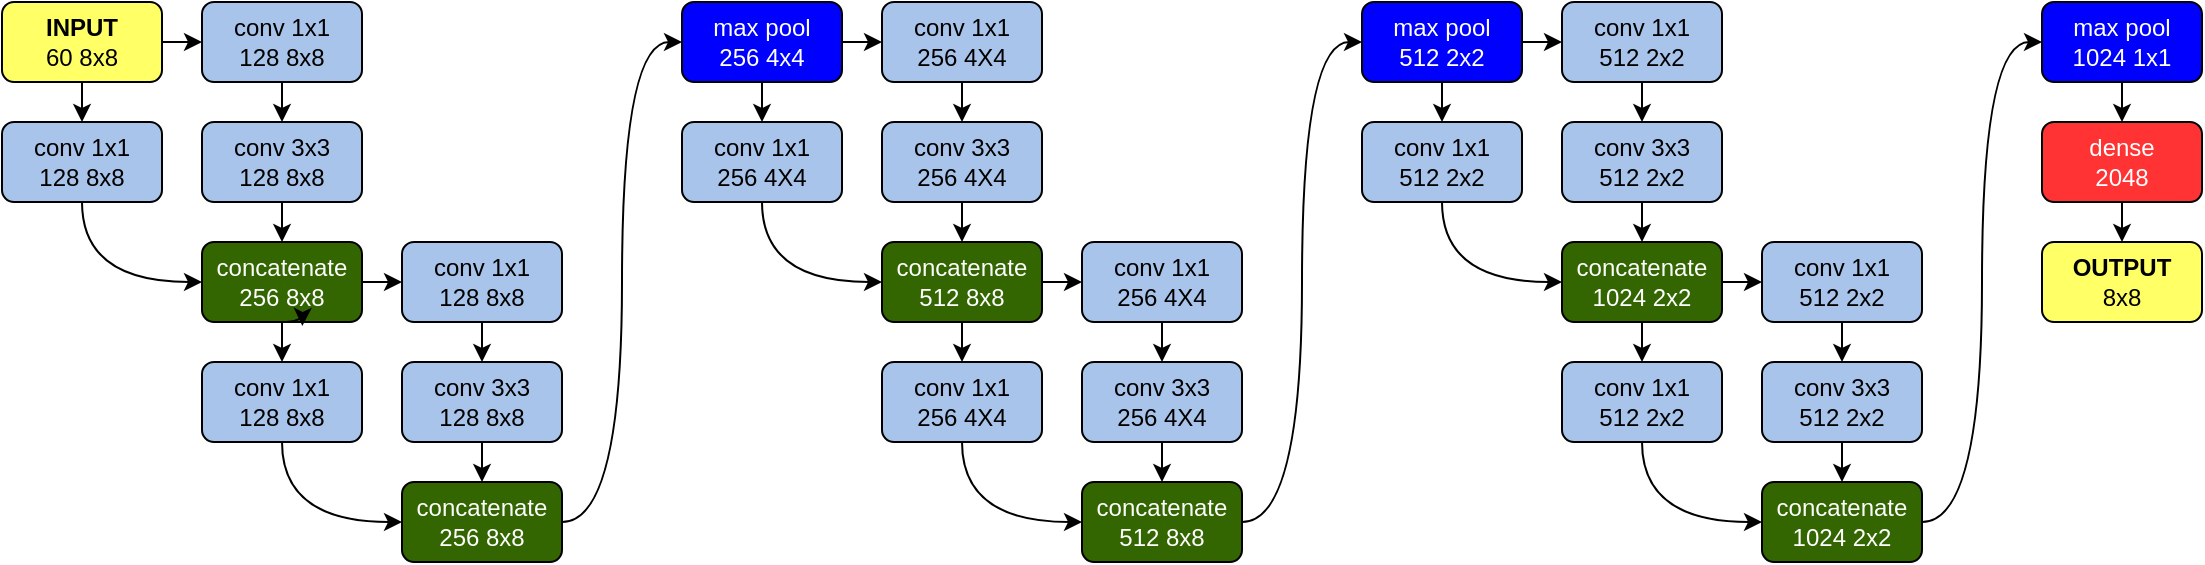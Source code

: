 <mxfile version="11.1.4" type="device"><diagram id="ZgZb5YF6nn-3y-7UgReC" name="Page-1"><mxGraphModel dx="3247" dy="1269" grid="1" gridSize="10" guides="1" tooltips="1" connect="1" arrows="1" fold="1" page="1" pageScale="1" pageWidth="1100" pageHeight="1700" math="0" shadow="0"><root><mxCell id="0"/><mxCell id="1" parent="0"/><mxCell id="w4yXM4fe6v9luzTCjiSe-377" style="edgeStyle=orthogonalEdgeStyle;curved=1;rounded=0;orthogonalLoop=1;jettySize=auto;html=1;exitX=1;exitY=0.5;exitDx=0;exitDy=0;entryX=0;entryY=0.5;entryDx=0;entryDy=0;" edge="1" parent="1" source="w4yXM4fe6v9luzTCjiSe-357" target="w4yXM4fe6v9luzTCjiSe-358"><mxGeometry relative="1" as="geometry"/></mxCell><mxCell id="w4yXM4fe6v9luzTCjiSe-378" style="edgeStyle=orthogonalEdgeStyle;curved=1;rounded=0;orthogonalLoop=1;jettySize=auto;html=1;exitX=0.5;exitY=1;exitDx=0;exitDy=0;entryX=0.5;entryY=0;entryDx=0;entryDy=0;" edge="1" parent="1" source="w4yXM4fe6v9luzTCjiSe-357" target="w4yXM4fe6v9luzTCjiSe-363"><mxGeometry relative="1" as="geometry"/></mxCell><mxCell id="w4yXM4fe6v9luzTCjiSe-357" value="&lt;b&gt;INPUT&lt;/b&gt;&lt;br&gt;60 8x8" style="rounded=1;whiteSpace=wrap;html=1;fillColor=#FFFF66;" vertex="1" parent="1"><mxGeometry x="-240" y="880" width="80" height="40" as="geometry"/></mxCell><mxCell id="w4yXM4fe6v9luzTCjiSe-420" style="edgeStyle=orthogonalEdgeStyle;curved=1;rounded=0;orthogonalLoop=1;jettySize=auto;html=1;exitX=0.5;exitY=1;exitDx=0;exitDy=0;entryX=0.5;entryY=0;entryDx=0;entryDy=0;" edge="1" parent="1" source="w4yXM4fe6v9luzTCjiSe-358" target="w4yXM4fe6v9luzTCjiSe-361"><mxGeometry relative="1" as="geometry"/></mxCell><mxCell id="w4yXM4fe6v9luzTCjiSe-358" value="conv 1x1&lt;br&gt;128 8x8" style="rounded=1;whiteSpace=wrap;html=1;fillColor=#A9C4EB;" vertex="1" parent="1"><mxGeometry x="-140" y="880" width="80" height="40" as="geometry"/></mxCell><mxCell id="w4yXM4fe6v9luzTCjiSe-388" style="edgeStyle=orthogonalEdgeStyle;curved=1;rounded=0;orthogonalLoop=1;jettySize=auto;html=1;exitX=0.5;exitY=1;exitDx=0;exitDy=0;entryX=0;entryY=0.5;entryDx=0;entryDy=0;" edge="1" parent="1" source="w4yXM4fe6v9luzTCjiSe-359" target="w4yXM4fe6v9luzTCjiSe-365"><mxGeometry relative="1" as="geometry"/></mxCell><mxCell id="w4yXM4fe6v9luzTCjiSe-359" value="conv 1x1&lt;br&gt;128 8x8" style="rounded=1;whiteSpace=wrap;html=1;fillColor=#A9C4EB;" vertex="1" parent="1"><mxGeometry x="-140" y="1060" width="80" height="40" as="geometry"/></mxCell><mxCell id="w4yXM4fe6v9luzTCjiSe-380" style="edgeStyle=orthogonalEdgeStyle;curved=1;rounded=0;orthogonalLoop=1;jettySize=auto;html=1;exitX=0.5;exitY=1;exitDx=0;exitDy=0;entryX=0.5;entryY=0;entryDx=0;entryDy=0;" edge="1" parent="1" source="w4yXM4fe6v9luzTCjiSe-361" target="w4yXM4fe6v9luzTCjiSe-362"><mxGeometry relative="1" as="geometry"/></mxCell><mxCell id="w4yXM4fe6v9luzTCjiSe-361" value="conv 3x3&lt;br&gt;128 8x8" style="rounded=1;whiteSpace=wrap;html=1;fillColor=#A9C4EB;" vertex="1" parent="1"><mxGeometry x="-140" y="940" width="80" height="40" as="geometry"/></mxCell><mxCell id="w4yXM4fe6v9luzTCjiSe-382" style="edgeStyle=orthogonalEdgeStyle;curved=1;rounded=0;orthogonalLoop=1;jettySize=auto;html=1;exitX=1;exitY=0.5;exitDx=0;exitDy=0;entryX=0;entryY=0.5;entryDx=0;entryDy=0;" edge="1" parent="1" source="w4yXM4fe6v9luzTCjiSe-362" target="w4yXM4fe6v9luzTCjiSe-364"><mxGeometry relative="1" as="geometry"/></mxCell><mxCell id="w4yXM4fe6v9luzTCjiSe-419" style="edgeStyle=orthogonalEdgeStyle;curved=1;rounded=0;orthogonalLoop=1;jettySize=auto;html=1;exitX=0.5;exitY=1;exitDx=0;exitDy=0;entryX=0.5;entryY=0;entryDx=0;entryDy=0;" edge="1" parent="1" source="w4yXM4fe6v9luzTCjiSe-362" target="w4yXM4fe6v9luzTCjiSe-359"><mxGeometry relative="1" as="geometry"/></mxCell><mxCell id="w4yXM4fe6v9luzTCjiSe-362" value="concatenate&lt;br&gt;256 8x8" style="rounded=1;whiteSpace=wrap;html=1;fillColor=#336600;fontColor=#FFFFFF;" vertex="1" parent="1"><mxGeometry x="-140" y="1000" width="80" height="40" as="geometry"/></mxCell><mxCell id="w4yXM4fe6v9luzTCjiSe-381" style="edgeStyle=orthogonalEdgeStyle;curved=1;rounded=0;orthogonalLoop=1;jettySize=auto;html=1;exitX=0.5;exitY=1;exitDx=0;exitDy=0;entryX=0;entryY=0.5;entryDx=0;entryDy=0;" edge="1" parent="1" source="w4yXM4fe6v9luzTCjiSe-363" target="w4yXM4fe6v9luzTCjiSe-362"><mxGeometry relative="1" as="geometry"/></mxCell><mxCell id="w4yXM4fe6v9luzTCjiSe-363" value="conv 1x1&lt;br&gt;128 8x8" style="rounded=1;whiteSpace=wrap;html=1;fillColor=#A9C4EB;" vertex="1" parent="1"><mxGeometry x="-240" y="940" width="80" height="40" as="geometry"/></mxCell><mxCell id="w4yXM4fe6v9luzTCjiSe-422" style="edgeStyle=orthogonalEdgeStyle;curved=1;rounded=0;orthogonalLoop=1;jettySize=auto;html=1;exitX=0.5;exitY=1;exitDx=0;exitDy=0;entryX=0.5;entryY=0;entryDx=0;entryDy=0;" edge="1" parent="1" source="w4yXM4fe6v9luzTCjiSe-364"><mxGeometry relative="1" as="geometry"><mxPoint y="1060" as="targetPoint"/></mxGeometry></mxCell><mxCell id="w4yXM4fe6v9luzTCjiSe-364" value="conv 1x1&lt;br&gt;128 8x8" style="rounded=1;whiteSpace=wrap;html=1;fillColor=#A9C4EB;" vertex="1" parent="1"><mxGeometry x="-40" y="1000" width="80" height="40" as="geometry"/></mxCell><mxCell id="w4yXM4fe6v9luzTCjiSe-390" style="edgeStyle=orthogonalEdgeStyle;curved=1;rounded=0;orthogonalLoop=1;jettySize=auto;html=1;exitX=1;exitY=0.5;exitDx=0;exitDy=0;entryX=0;entryY=0.5;entryDx=0;entryDy=0;" edge="1" parent="1" source="w4yXM4fe6v9luzTCjiSe-365" target="w4yXM4fe6v9luzTCjiSe-376"><mxGeometry relative="1" as="geometry"/></mxCell><mxCell id="w4yXM4fe6v9luzTCjiSe-365" value="concatenate&lt;br&gt;256 8x8" style="rounded=1;whiteSpace=wrap;html=1;fillColor=#336600;fontColor=#FFFFFF;" vertex="1" parent="1"><mxGeometry x="-40" y="1120" width="80" height="40" as="geometry"/></mxCell><mxCell id="w4yXM4fe6v9luzTCjiSe-389" style="edgeStyle=orthogonalEdgeStyle;curved=1;rounded=0;orthogonalLoop=1;jettySize=auto;html=1;exitX=0.5;exitY=1;exitDx=0;exitDy=0;entryX=0.5;entryY=0;entryDx=0;entryDy=0;" edge="1" parent="1" target="w4yXM4fe6v9luzTCjiSe-365"><mxGeometry relative="1" as="geometry"><mxPoint y="1100" as="sourcePoint"/></mxGeometry></mxCell><mxCell id="w4yXM4fe6v9luzTCjiSe-402" style="edgeStyle=orthogonalEdgeStyle;curved=1;rounded=0;orthogonalLoop=1;jettySize=auto;html=1;exitX=1;exitY=0.5;exitDx=0;exitDy=0;entryX=0;entryY=0.5;entryDx=0;entryDy=0;" edge="1" parent="1" source="w4yXM4fe6v9luzTCjiSe-376" target="w4yXM4fe6v9luzTCjiSe-391"><mxGeometry relative="1" as="geometry"/></mxCell><mxCell id="w4yXM4fe6v9luzTCjiSe-403" style="edgeStyle=orthogonalEdgeStyle;curved=1;rounded=0;orthogonalLoop=1;jettySize=auto;html=1;exitX=0.5;exitY=1;exitDx=0;exitDy=0;entryX=0.5;entryY=0;entryDx=0;entryDy=0;" edge="1" parent="1" source="w4yXM4fe6v9luzTCjiSe-376" target="w4yXM4fe6v9luzTCjiSe-392"><mxGeometry relative="1" as="geometry"/></mxCell><mxCell id="w4yXM4fe6v9luzTCjiSe-376" value="max pool&lt;br&gt;256 4x4" style="rounded=1;whiteSpace=wrap;html=1;fillColor=#0000FF;fontColor=#FFFFFF;" vertex="1" parent="1"><mxGeometry x="100" y="880" width="80" height="40" as="geometry"/></mxCell><mxCell id="w4yXM4fe6v9luzTCjiSe-404" style="edgeStyle=orthogonalEdgeStyle;curved=1;rounded=0;orthogonalLoop=1;jettySize=auto;html=1;exitX=0.5;exitY=1;exitDx=0;exitDy=0;entryX=0.5;entryY=0;entryDx=0;entryDy=0;" edge="1" parent="1" source="w4yXM4fe6v9luzTCjiSe-391" target="w4yXM4fe6v9luzTCjiSe-393"><mxGeometry relative="1" as="geometry"/></mxCell><mxCell id="w4yXM4fe6v9luzTCjiSe-391" value="conv 1x1&lt;br&gt;256 4X4" style="rounded=1;whiteSpace=wrap;html=1;fillColor=#A9C4EB;" vertex="1" parent="1"><mxGeometry x="200" y="880" width="80" height="40" as="geometry"/></mxCell><mxCell id="w4yXM4fe6v9luzTCjiSe-424" style="edgeStyle=orthogonalEdgeStyle;curved=1;rounded=0;orthogonalLoop=1;jettySize=auto;html=1;exitX=0.5;exitY=1;exitDx=0;exitDy=0;entryX=0;entryY=0.5;entryDx=0;entryDy=0;" edge="1" parent="1" source="w4yXM4fe6v9luzTCjiSe-392" target="w4yXM4fe6v9luzTCjiSe-394"><mxGeometry relative="1" as="geometry"/></mxCell><mxCell id="w4yXM4fe6v9luzTCjiSe-392" value="conv 1x1&lt;br&gt;256 4X4" style="rounded=1;whiteSpace=wrap;html=1;fillColor=#A9C4EB;" vertex="1" parent="1"><mxGeometry x="100" y="940" width="80" height="40" as="geometry"/></mxCell><mxCell id="w4yXM4fe6v9luzTCjiSe-425" style="edgeStyle=orthogonalEdgeStyle;curved=1;rounded=0;orthogonalLoop=1;jettySize=auto;html=1;exitX=0.5;exitY=1;exitDx=0;exitDy=0;entryX=0.5;entryY=0;entryDx=0;entryDy=0;" edge="1" parent="1" source="w4yXM4fe6v9luzTCjiSe-393" target="w4yXM4fe6v9luzTCjiSe-394"><mxGeometry relative="1" as="geometry"/></mxCell><mxCell id="w4yXM4fe6v9luzTCjiSe-393" value="conv 3x3&lt;br&gt;256 4X4" style="rounded=1;whiteSpace=wrap;html=1;fillColor=#A9C4EB;" vertex="1" parent="1"><mxGeometry x="200" y="940" width="80" height="40" as="geometry"/></mxCell><mxCell id="w4yXM4fe6v9luzTCjiSe-407" style="edgeStyle=none;rounded=0;orthogonalLoop=1;jettySize=auto;html=1;exitX=1;exitY=0.5;exitDx=0;exitDy=0;entryX=0;entryY=0.5;entryDx=0;entryDy=0;" edge="1" parent="1" source="w4yXM4fe6v9luzTCjiSe-394" target="w4yXM4fe6v9luzTCjiSe-395"><mxGeometry relative="1" as="geometry"/></mxCell><mxCell id="w4yXM4fe6v9luzTCjiSe-408" style="edgeStyle=none;rounded=0;orthogonalLoop=1;jettySize=auto;html=1;exitX=0.5;exitY=1;exitDx=0;exitDy=0;entryX=0.5;entryY=0;entryDx=0;entryDy=0;" edge="1" parent="1" source="w4yXM4fe6v9luzTCjiSe-394" target="w4yXM4fe6v9luzTCjiSe-396"><mxGeometry relative="1" as="geometry"/></mxCell><mxCell id="w4yXM4fe6v9luzTCjiSe-394" value="concatenate&lt;br&gt;512 8x8" style="rounded=1;whiteSpace=wrap;html=1;fillColor=#336600;fontColor=#FFFFFF;" vertex="1" parent="1"><mxGeometry x="200" y="1000" width="80" height="40" as="geometry"/></mxCell><mxCell id="w4yXM4fe6v9luzTCjiSe-426" style="edgeStyle=orthogonalEdgeStyle;curved=1;rounded=0;orthogonalLoop=1;jettySize=auto;html=1;exitX=0.5;exitY=1;exitDx=0;exitDy=0;entryX=0.5;entryY=0;entryDx=0;entryDy=0;" edge="1" parent="1" source="w4yXM4fe6v9luzTCjiSe-395" target="w4yXM4fe6v9luzTCjiSe-397"><mxGeometry relative="1" as="geometry"/></mxCell><mxCell id="w4yXM4fe6v9luzTCjiSe-395" value="conv 1x1&lt;br&gt;256 4X4" style="rounded=1;whiteSpace=wrap;html=1;fillColor=#A9C4EB;" vertex="1" parent="1"><mxGeometry x="300" y="1000" width="80" height="40" as="geometry"/></mxCell><mxCell id="w4yXM4fe6v9luzTCjiSe-416" style="edgeStyle=orthogonalEdgeStyle;curved=1;rounded=0;orthogonalLoop=1;jettySize=auto;html=1;exitX=0.5;exitY=1;exitDx=0;exitDy=0;entryX=0;entryY=0.5;entryDx=0;entryDy=0;" edge="1" parent="1" source="w4yXM4fe6v9luzTCjiSe-396" target="w4yXM4fe6v9luzTCjiSe-398"><mxGeometry relative="1" as="geometry"/></mxCell><mxCell id="w4yXM4fe6v9luzTCjiSe-396" value="conv 1x1&lt;br&gt;256 4X4" style="rounded=1;whiteSpace=wrap;html=1;fillColor=#A9C4EB;" vertex="1" parent="1"><mxGeometry x="200" y="1060" width="80" height="40" as="geometry"/></mxCell><mxCell id="w4yXM4fe6v9luzTCjiSe-417" style="edgeStyle=orthogonalEdgeStyle;curved=1;rounded=0;orthogonalLoop=1;jettySize=auto;html=1;exitX=0.5;exitY=1;exitDx=0;exitDy=0;entryX=0.5;entryY=0;entryDx=0;entryDy=0;" edge="1" parent="1" source="w4yXM4fe6v9luzTCjiSe-397" target="w4yXM4fe6v9luzTCjiSe-398"><mxGeometry relative="1" as="geometry"/></mxCell><mxCell id="w4yXM4fe6v9luzTCjiSe-397" value="conv 3x3&lt;br&gt;256 4X4" style="rounded=1;whiteSpace=wrap;html=1;fillColor=#A9C4EB;" vertex="1" parent="1"><mxGeometry x="300" y="1060" width="80" height="40" as="geometry"/></mxCell><mxCell id="w4yXM4fe6v9luzTCjiSe-415" style="edgeStyle=orthogonalEdgeStyle;curved=1;rounded=0;orthogonalLoop=1;jettySize=auto;html=1;exitX=1;exitY=0.5;exitDx=0;exitDy=0;entryX=0;entryY=0.5;entryDx=0;entryDy=0;" edge="1" parent="1" source="w4yXM4fe6v9luzTCjiSe-398" target="w4yXM4fe6v9luzTCjiSe-410"><mxGeometry relative="1" as="geometry"/></mxCell><mxCell id="w4yXM4fe6v9luzTCjiSe-398" value="concatenate&lt;br&gt;512 8x8" style="rounded=1;whiteSpace=wrap;html=1;fillColor=#336600;fontColor=#FFFFFF;" vertex="1" parent="1"><mxGeometry x="300" y="1120" width="80" height="40" as="geometry"/></mxCell><mxCell id="w4yXM4fe6v9luzTCjiSe-442" style="edgeStyle=orthogonalEdgeStyle;curved=1;rounded=0;orthogonalLoop=1;jettySize=auto;html=1;exitX=0.5;exitY=1;exitDx=0;exitDy=0;entryX=0.5;entryY=0;entryDx=0;entryDy=0;" edge="1" parent="1" source="w4yXM4fe6v9luzTCjiSe-410" target="w4yXM4fe6v9luzTCjiSe-428"><mxGeometry relative="1" as="geometry"/></mxCell><mxCell id="w4yXM4fe6v9luzTCjiSe-443" style="edgeStyle=orthogonalEdgeStyle;curved=1;rounded=0;orthogonalLoop=1;jettySize=auto;html=1;exitX=1;exitY=0.5;exitDx=0;exitDy=0;entryX=0;entryY=0.5;entryDx=0;entryDy=0;" edge="1" parent="1" source="w4yXM4fe6v9luzTCjiSe-410" target="w4yXM4fe6v9luzTCjiSe-429"><mxGeometry relative="1" as="geometry"/></mxCell><mxCell id="w4yXM4fe6v9luzTCjiSe-410" value="max pool&lt;br&gt;512 2x2" style="rounded=1;whiteSpace=wrap;html=1;fillColor=#0000FF;fontColor=#FFFFFF;" vertex="1" parent="1"><mxGeometry x="440" y="880" width="80" height="40" as="geometry"/></mxCell><mxCell id="w4yXM4fe6v9luzTCjiSe-446" style="edgeStyle=orthogonalEdgeStyle;curved=1;rounded=0;orthogonalLoop=1;jettySize=auto;html=1;exitX=0.5;exitY=1;exitDx=0;exitDy=0;entryX=0.5;entryY=0;entryDx=0;entryDy=0;" edge="1" parent="1" source="w4yXM4fe6v9luzTCjiSe-427" target="w4yXM4fe6v9luzTCjiSe-431"><mxGeometry relative="1" as="geometry"/></mxCell><mxCell id="w4yXM4fe6v9luzTCjiSe-427" value="conv 3x3&lt;br&gt;512 2x2" style="rounded=1;whiteSpace=wrap;html=1;fillColor=#A9C4EB;" vertex="1" parent="1"><mxGeometry x="540" y="940" width="80" height="40" as="geometry"/></mxCell><mxCell id="w4yXM4fe6v9luzTCjiSe-444" style="edgeStyle=orthogonalEdgeStyle;curved=1;rounded=0;orthogonalLoop=1;jettySize=auto;html=1;exitX=0.5;exitY=1;exitDx=0;exitDy=0;entryX=0;entryY=0.5;entryDx=0;entryDy=0;" edge="1" parent="1" source="w4yXM4fe6v9luzTCjiSe-428" target="w4yXM4fe6v9luzTCjiSe-431"><mxGeometry relative="1" as="geometry"/></mxCell><mxCell id="w4yXM4fe6v9luzTCjiSe-428" value="conv 1x1&lt;br&gt;512 2x2" style="rounded=1;whiteSpace=wrap;html=1;fillColor=#A9C4EB;" vertex="1" parent="1"><mxGeometry x="440" y="940" width="80" height="40" as="geometry"/></mxCell><mxCell id="w4yXM4fe6v9luzTCjiSe-445" style="edgeStyle=orthogonalEdgeStyle;curved=1;rounded=0;orthogonalLoop=1;jettySize=auto;html=1;exitX=0.5;exitY=1;exitDx=0;exitDy=0;entryX=0.5;entryY=0;entryDx=0;entryDy=0;" edge="1" parent="1" source="w4yXM4fe6v9luzTCjiSe-429" target="w4yXM4fe6v9luzTCjiSe-427"><mxGeometry relative="1" as="geometry"/></mxCell><mxCell id="w4yXM4fe6v9luzTCjiSe-429" value="conv 1x1&lt;br&gt;512 2x2" style="rounded=1;whiteSpace=wrap;html=1;fillColor=#A9C4EB;" vertex="1" parent="1"><mxGeometry x="540" y="880" width="80" height="40" as="geometry"/></mxCell><mxCell id="w4yXM4fe6v9luzTCjiSe-450" style="edgeStyle=orthogonalEdgeStyle;curved=1;rounded=0;orthogonalLoop=1;jettySize=auto;html=1;exitX=0.5;exitY=1;exitDx=0;exitDy=0;entryX=0.5;entryY=0;entryDx=0;entryDy=0;" edge="1" parent="1" source="w4yXM4fe6v9luzTCjiSe-430" target="w4yXM4fe6v9luzTCjiSe-433"><mxGeometry relative="1" as="geometry"/></mxCell><mxCell id="w4yXM4fe6v9luzTCjiSe-430" value="conv 1x1&lt;br&gt;512 2x2" style="rounded=1;whiteSpace=wrap;html=1;fillColor=#A9C4EB;" vertex="1" parent="1"><mxGeometry x="640" y="1000" width="80" height="40" as="geometry"/></mxCell><mxCell id="w4yXM4fe6v9luzTCjiSe-447" style="edgeStyle=orthogonalEdgeStyle;curved=1;rounded=0;orthogonalLoop=1;jettySize=auto;html=1;exitX=1;exitY=0.5;exitDx=0;exitDy=0;entryX=0;entryY=0.5;entryDx=0;entryDy=0;" edge="1" parent="1" source="w4yXM4fe6v9luzTCjiSe-431" target="w4yXM4fe6v9luzTCjiSe-430"><mxGeometry relative="1" as="geometry"/></mxCell><mxCell id="w4yXM4fe6v9luzTCjiSe-448" style="edgeStyle=orthogonalEdgeStyle;curved=1;rounded=0;orthogonalLoop=1;jettySize=auto;html=1;exitX=0.5;exitY=1;exitDx=0;exitDy=0;entryX=0.5;entryY=0;entryDx=0;entryDy=0;" edge="1" parent="1" source="w4yXM4fe6v9luzTCjiSe-431" target="w4yXM4fe6v9luzTCjiSe-432"><mxGeometry relative="1" as="geometry"/></mxCell><mxCell id="w4yXM4fe6v9luzTCjiSe-431" value="concatenate&lt;br&gt;1024 2x2" style="rounded=1;whiteSpace=wrap;html=1;fillColor=#336600;fontColor=#FFFFFF;" vertex="1" parent="1"><mxGeometry x="540" y="1000" width="80" height="40" as="geometry"/></mxCell><mxCell id="w4yXM4fe6v9luzTCjiSe-449" style="edgeStyle=orthogonalEdgeStyle;curved=1;rounded=0;orthogonalLoop=1;jettySize=auto;html=1;exitX=0.5;exitY=1;exitDx=0;exitDy=0;entryX=0;entryY=0.5;entryDx=0;entryDy=0;" edge="1" parent="1" source="w4yXM4fe6v9luzTCjiSe-432" target="w4yXM4fe6v9luzTCjiSe-434"><mxGeometry relative="1" as="geometry"/></mxCell><mxCell id="w4yXM4fe6v9luzTCjiSe-432" value="conv 1x1&lt;br&gt;512 2x2" style="rounded=1;whiteSpace=wrap;html=1;fillColor=#A9C4EB;" vertex="1" parent="1"><mxGeometry x="540" y="1060" width="80" height="40" as="geometry"/></mxCell><mxCell id="w4yXM4fe6v9luzTCjiSe-451" style="edgeStyle=orthogonalEdgeStyle;curved=1;rounded=0;orthogonalLoop=1;jettySize=auto;html=1;exitX=0.5;exitY=1;exitDx=0;exitDy=0;entryX=0.5;entryY=0;entryDx=0;entryDy=0;" edge="1" parent="1" source="w4yXM4fe6v9luzTCjiSe-433" target="w4yXM4fe6v9luzTCjiSe-434"><mxGeometry relative="1" as="geometry"/></mxCell><mxCell id="w4yXM4fe6v9luzTCjiSe-433" value="conv 3x3&lt;br&gt;512 2x2" style="rounded=1;whiteSpace=wrap;html=1;fillColor=#A9C4EB;" vertex="1" parent="1"><mxGeometry x="640" y="1060" width="80" height="40" as="geometry"/></mxCell><mxCell id="w4yXM4fe6v9luzTCjiSe-437" style="edgeStyle=orthogonalEdgeStyle;curved=1;rounded=0;orthogonalLoop=1;jettySize=auto;html=1;exitX=1;exitY=0.5;exitDx=0;exitDy=0;entryX=0;entryY=0.5;entryDx=0;entryDy=0;" edge="1" parent="1" source="w4yXM4fe6v9luzTCjiSe-434" target="w4yXM4fe6v9luzTCjiSe-435"><mxGeometry relative="1" as="geometry"/></mxCell><mxCell id="w4yXM4fe6v9luzTCjiSe-434" value="concatenate&lt;br&gt;1024 2x2" style="rounded=1;whiteSpace=wrap;html=1;fillColor=#336600;fontColor=#FFFFFF;" vertex="1" parent="1"><mxGeometry x="640" y="1120" width="80" height="40" as="geometry"/></mxCell><mxCell id="w4yXM4fe6v9luzTCjiSe-461" style="edgeStyle=orthogonalEdgeStyle;curved=1;rounded=0;orthogonalLoop=1;jettySize=auto;html=1;exitX=0.5;exitY=1;exitDx=0;exitDy=0;entryX=0.5;entryY=0;entryDx=0;entryDy=0;" edge="1" parent="1" source="w4yXM4fe6v9luzTCjiSe-435" target="w4yXM4fe6v9luzTCjiSe-436"><mxGeometry relative="1" as="geometry"/></mxCell><mxCell id="w4yXM4fe6v9luzTCjiSe-435" value="max pool&lt;br&gt;1024 1x1" style="rounded=1;whiteSpace=wrap;html=1;fillColor=#0000FF;fontColor=#FFFFFF;" vertex="1" parent="1"><mxGeometry x="780" y="880" width="80" height="40" as="geometry"/></mxCell><mxCell id="w4yXM4fe6v9luzTCjiSe-441" style="edgeStyle=orthogonalEdgeStyle;curved=1;rounded=0;orthogonalLoop=1;jettySize=auto;html=1;exitX=0.5;exitY=1;exitDx=0;exitDy=0;entryX=0.5;entryY=0;entryDx=0;entryDy=0;" edge="1" parent="1" source="w4yXM4fe6v9luzTCjiSe-436" target="w4yXM4fe6v9luzTCjiSe-439"><mxGeometry relative="1" as="geometry"/></mxCell><mxCell id="w4yXM4fe6v9luzTCjiSe-436" value="dense&lt;br&gt;2048" style="rounded=1;whiteSpace=wrap;html=1;fillColor=#FF3333;fontColor=#FFFFFF;" vertex="1" parent="1"><mxGeometry x="780" y="940" width="80" height="40" as="geometry"/></mxCell><mxCell id="w4yXM4fe6v9luzTCjiSe-438" value="conv 3x3&lt;br&gt;128 8x8" style="rounded=1;whiteSpace=wrap;html=1;fillColor=#A9C4EB;" vertex="1" parent="1"><mxGeometry x="-40" y="1060" width="80" height="40" as="geometry"/></mxCell><mxCell id="w4yXM4fe6v9luzTCjiSe-439" value="&lt;b&gt;OUTPUT&lt;/b&gt;&lt;br&gt;8x8" style="rounded=1;whiteSpace=wrap;html=1;fillColor=#FFFF66;" vertex="1" parent="1"><mxGeometry x="780" y="1000" width="80" height="40" as="geometry"/></mxCell><mxCell id="w4yXM4fe6v9luzTCjiSe-462" style="edgeStyle=orthogonalEdgeStyle;curved=1;rounded=0;orthogonalLoop=1;jettySize=auto;html=1;exitX=0.5;exitY=1;exitDx=0;exitDy=0;entryX=0.627;entryY=1.049;entryDx=0;entryDy=0;entryPerimeter=0;fontColor=#FFFFFF;fillColor=#336600;" edge="1" parent="1" source="w4yXM4fe6v9luzTCjiSe-362" target="w4yXM4fe6v9luzTCjiSe-362"><mxGeometry relative="1" as="geometry"/></mxCell></root></mxGraphModel></diagram></mxfile>